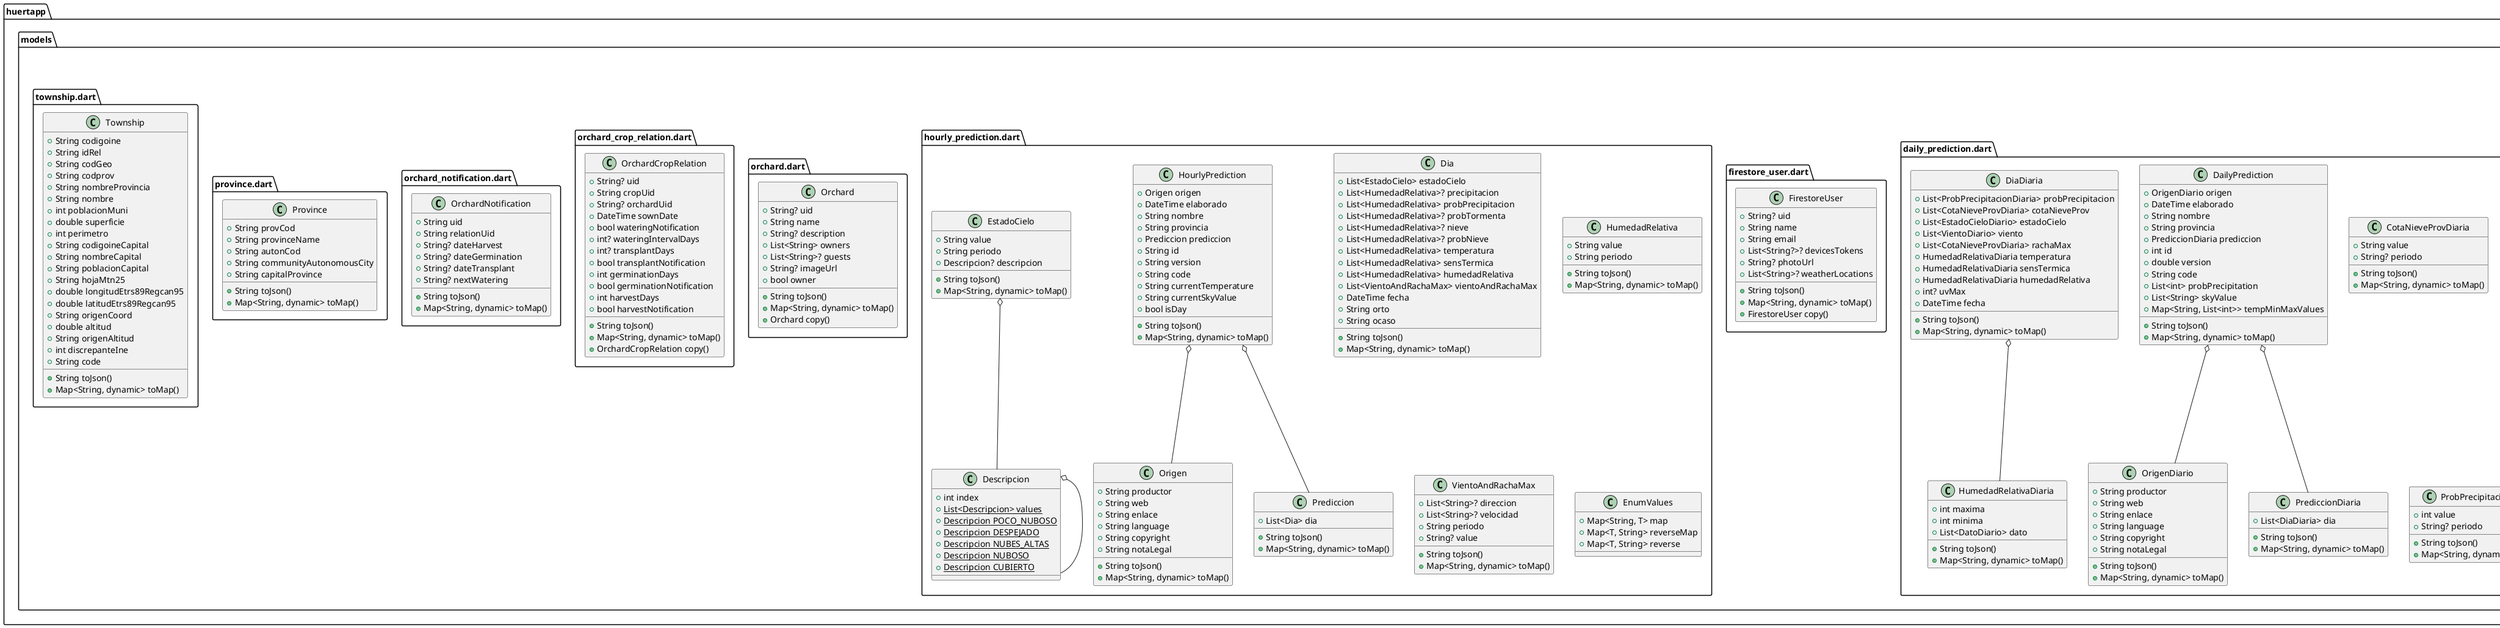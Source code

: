 @startuml
set namespaceSeparator ::

class "huertapp::models::crop.dart::Crop" {
  +String uid
  +Map<String, String> name
  +String notificationName
  +Map<String, String> description
  +String iconUrl
  +String imageUrl
  +int germination
  +Map<String, String>? harvest
  +int harvestNotification
  +int maxTemperature
  +int minTemperature
  +int optimalTemperature
  +int? maxWatering
  +int? minWatering
  +int? wateringNotification
  +Map<String, String> watering
  +int? container
  +Map<String, String>? plantingFrame
  +int? depth
  +bool seedbed
  +int? seedsNumber
  +int? transplantNotification
  +Map<String, String>? transplant
  +Map<String, String>? sown
  +Map<String, String>? sownType
  +String toJson()
  +Map<String, dynamic> toMap()
}

class "huertapp::models::daily_prediction.dart::DailyPrediction" {
  +OrigenDiario origen
  +DateTime elaborado
  +String nombre
  +String provincia
  +PrediccionDiaria prediccion
  +int id
  +double version
  +String code
  +List<int> probPrecipitation
  +List<String> skyValue
  +Map<String, List<int>> tempMinMaxValues
  +String toJson()
  +Map<String, dynamic> toMap()
}

"huertapp::models::daily_prediction.dart::DailyPrediction" o-- "huertapp::models::daily_prediction.dart::OrigenDiario"
"huertapp::models::daily_prediction.dart::DailyPrediction" o-- "huertapp::models::daily_prediction.dart::PrediccionDiaria"

class "huertapp::models::daily_prediction.dart::OrigenDiario" {
  +String productor
  +String web
  +String enlace
  +String language
  +String copyright
  +String notaLegal
  +String toJson()
  +Map<String, dynamic> toMap()
}

class "huertapp::models::daily_prediction.dart::PrediccionDiaria" {
  +List<DiaDiaria> dia
  +String toJson()
  +Map<String, dynamic> toMap()
}

class "huertapp::models::daily_prediction.dart::DiaDiaria" {
  +List<ProbPrecipitacionDiaria> probPrecipitacion
  +List<CotaNieveProvDiaria> cotaNieveProv
  +List<EstadoCieloDiario> estadoCielo
  +List<VientoDiario> viento
  +List<CotaNieveProvDiaria> rachaMax
  +HumedadRelativaDiaria temperatura
  +HumedadRelativaDiaria sensTermica
  +HumedadRelativaDiaria humedadRelativa
  +int? uvMax
  +DateTime fecha
  +String toJson()
  +Map<String, dynamic> toMap()
}

"huertapp::models::daily_prediction.dart::DiaDiaria" o-- "huertapp::models::daily_prediction.dart::HumedadRelativaDiaria"

class "huertapp::models::daily_prediction.dart::CotaNieveProvDiaria" {
  +String value
  +String? periodo
  +String toJson()
  +Map<String, dynamic> toMap()
}

class "huertapp::models::daily_prediction.dart::EstadoCieloDiario" {
  +String value
  +String? periodo
  +String descripcion
  +String toJson()
  +Map<String, dynamic> toMap()
}

class "huertapp::models::daily_prediction.dart::HumedadRelativaDiaria" {
  +int maxima
  +int minima
  +List<DatoDiario> dato
  +String toJson()
  +Map<String, dynamic> toMap()
}

class "huertapp::models::daily_prediction.dart::DatoDiario" {
  +int value
  +int hora
  +String toJson()
  +Map<String, dynamic> toMap()
}

class "huertapp::models::daily_prediction.dart::ProbPrecipitacionDiaria" {
  +int value
  +String? periodo
  +String toJson()
  +Map<String, dynamic> toMap()
}

class "huertapp::models::daily_prediction.dart::VientoDiario" {
  +String direccion
  +int velocidad
  +String? periodo
  +String toJson()
  +Map<String, dynamic> toMap()
}

class "huertapp::models::firestore_user.dart::FirestoreUser" {
  +String? uid
  +String name
  +String email
  +List<String?>? devicesTokens
  +String? photoUrl
  +List<String>? weatherLocations
  +String toJson()
  +Map<String, dynamic> toMap()
  +FirestoreUser copy()
}

class "huertapp::models::hourly_prediction.dart::HourlyPrediction" {
  +Origen origen
  +DateTime elaborado
  +String nombre
  +String provincia
  +Prediccion prediccion
  +String id
  +String version
  +String code
  +String currentTemperature
  +String currentSkyValue
  +bool isDay
  +String toJson()
  +Map<String, dynamic> toMap()
}

"huertapp::models::hourly_prediction.dart::HourlyPrediction" o-- "huertapp::models::hourly_prediction.dart::Origen"
"huertapp::models::hourly_prediction.dart::HourlyPrediction" o-- "huertapp::models::hourly_prediction.dart::Prediccion"

class "huertapp::models::hourly_prediction.dart::Origen" {
  +String productor
  +String web
  +String enlace
  +String language
  +String copyright
  +String notaLegal
  +String toJson()
  +Map<String, dynamic> toMap()
}

class "huertapp::models::hourly_prediction.dart::Prediccion" {
  +List<Dia> dia
  +String toJson()
  +Map<String, dynamic> toMap()
}

class "huertapp::models::hourly_prediction.dart::Dia" {
  +List<EstadoCielo> estadoCielo
  +List<HumedadRelativa>? precipitacion
  +List<HumedadRelativa> probPrecipitacion
  +List<HumedadRelativa>? probTormenta
  +List<HumedadRelativa>? nieve
  +List<HumedadRelativa>? probNieve
  +List<HumedadRelativa> temperatura
  +List<HumedadRelativa> sensTermica
  +List<HumedadRelativa> humedadRelativa
  +List<VientoAndRachaMax> vientoAndRachaMax
  +DateTime fecha
  +String orto
  +String ocaso
  +String toJson()
  +Map<String, dynamic> toMap()
}

class "huertapp::models::hourly_prediction.dart::EstadoCielo" {
  +String value
  +String periodo
  +Descripcion? descripcion
  +String toJson()
  +Map<String, dynamic> toMap()
}

"huertapp::models::hourly_prediction.dart::EstadoCielo" o-- "huertapp::models::hourly_prediction.dart::Descripcion"

class "huertapp::models::hourly_prediction.dart::HumedadRelativa" {
  +String value
  +String periodo
  +String toJson()
  +Map<String, dynamic> toMap()
}

class "huertapp::models::hourly_prediction.dart::VientoAndRachaMax" {
  +List<String>? direccion
  +List<String>? velocidad
  +String periodo
  +String? value
  +String toJson()
  +Map<String, dynamic> toMap()
}

class "huertapp::models::hourly_prediction.dart::EnumValues" {
  +Map<String, T> map
  +Map<T, String> reverseMap
  +Map<T, String> reverse
}

class "huertapp::models::hourly_prediction.dart::Descripcion" {
  +int index
  {static} +List<Descripcion> values
  {static} +Descripcion POCO_NUBOSO
  {static} +Descripcion DESPEJADO
  {static} +Descripcion NUBES_ALTAS
  {static} +Descripcion NUBOSO
  {static} +Descripcion CUBIERTO
}

"huertapp::models::hourly_prediction.dart::Descripcion" o-- "huertapp::models::hourly_prediction.dart::Descripcion"

class "huertapp::models::orchard.dart::Orchard" {
  +String? uid
  +String name
  +String? description
  +List<String> owners
  +List<String>? guests
  +String? imageUrl
  +bool owner
  +String toJson()
  +Map<String, dynamic> toMap()
  +Orchard copy()
}

class "huertapp::models::orchard_crop_relation.dart::OrchardCropRelation" {
  +String? uid
  +String cropUid
  +String? orchardUid
  +DateTime sownDate
  +bool wateringNotification
  +int? wateringIntervalDays
  +int? transplantDays
  +bool transplantNotification
  +int germinationDays
  +bool germinationNotification
  +int harvestDays
  +bool harvestNotification
  +String toJson()
  +Map<String, dynamic> toMap()
  +OrchardCropRelation copy()
}

class "huertapp::models::orchard_notification.dart::OrchardNotification" {
  +String uid
  +String relationUid
  +String? dateHarvest
  +String? dateGermination
  +String? dateTransplant
  +String? nextWatering
  +String toJson()
  +Map<String, dynamic> toMap()
}

class "huertapp::models::province.dart::Province" {
  +String provCod
  +String provinceName
  +String autonCod
  +String communityAutonomousCity
  +String capitalProvince
  +String toJson()
  +Map<String, dynamic> toMap()
}

class "huertapp::models::township.dart::Township" {
  +String codigoine
  +String idRel
  +String codGeo
  +String codprov
  +String nombreProvincia
  +String nombre
  +int poblacionMuni
  +double superficie
  +int perimetro
  +String codigoineCapital
  +String nombreCapital
  +String poblacionCapital
  +String hojaMtn25
  +double longitudEtrs89Regcan95
  +double latitudEtrs89Regcan95
  +String origenCoord
  +double altitud
  +String origenAltitud
  +int discrepanteIne
  +String code
  +String toJson()
  +Map<String, dynamic> toMap()
}

@enduml